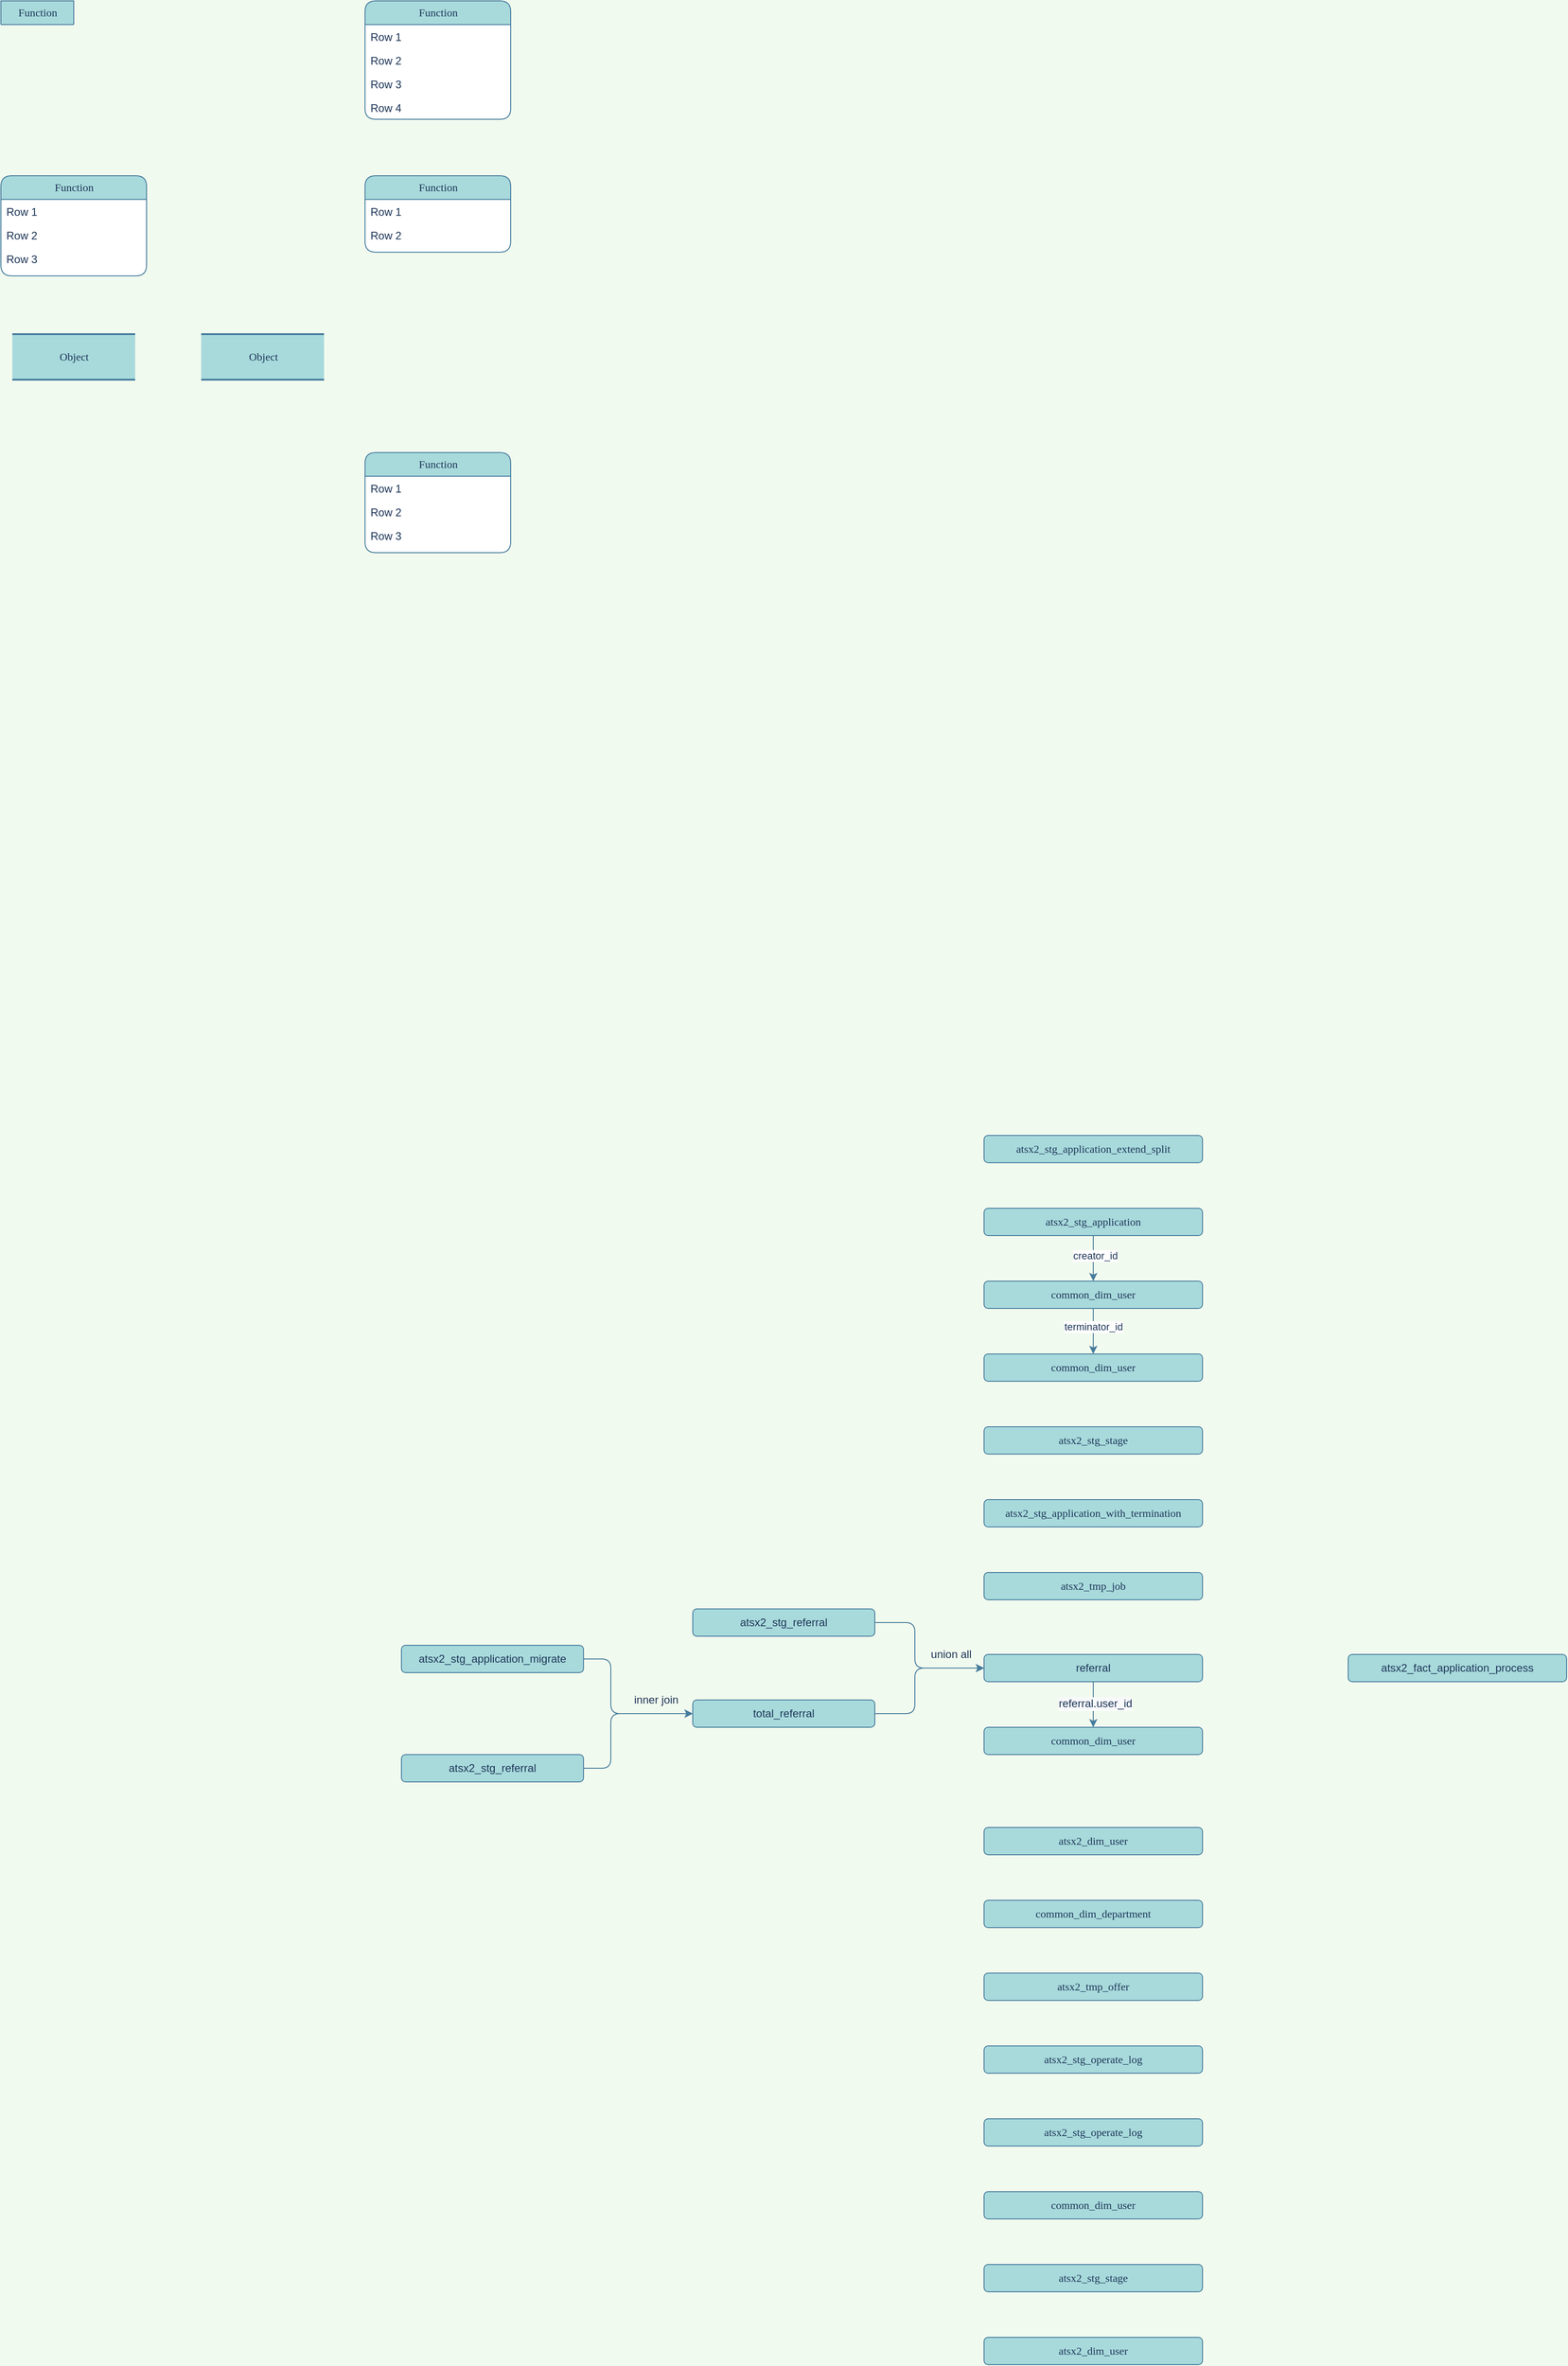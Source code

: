<mxfile version="14.0.0" type="github">
  <diagram name="Page-1" id="b520641d-4fe3-3701-9064-5fc419738815">
    <mxGraphModel dx="1448" dy="826" grid="1" gridSize="10" guides="1" tooltips="1" connect="1" arrows="1" fold="1" page="1" pageScale="1" pageWidth="4681" pageHeight="3300" background="#F1FAEE" math="0" shadow="0">
      <root>
        <mxCell id="0" />
        <mxCell id="1" parent="0" />
        <mxCell id="2debaab0fafb2da2-10" value="Object" style="html=1;rounded=0;shadow=0;comic=0;labelBackgroundColor=none;strokeWidth=2;fontFamily=Verdana;fontSize=12;align=center;shape=mxgraph.ios7ui.horLines;fillColor=#A8DADC;strokeColor=#457B9D;fontColor=#1D3557;" parent="1" vertex="1">
          <mxGeometry x="172.5" y="440" width="135" height="50" as="geometry" />
        </mxCell>
        <mxCell id="21ea969265ad0168-6" value="Function" style="swimlane;html=1;fontStyle=0;childLayout=stackLayout;horizontal=1;startSize=26;fillColor=#A8DADC;horizontalStack=0;resizeParent=1;resizeLast=0;collapsible=1;marginBottom=0;swimlaneFillColor=#ffffff;align=center;rounded=1;shadow=0;comic=0;labelBackgroundColor=none;strokeWidth=1;fontFamily=Verdana;fontSize=12;strokeColor=#457B9D;fontColor=#1D3557;" parent="1" vertex="1" collapsed="1">
          <mxGeometry x="160" y="74" width="80" height="26" as="geometry">
            <mxRectangle x="160" y="74" width="160" height="110" as="alternateBounds" />
          </mxGeometry>
        </mxCell>
        <mxCell id="21ea969265ad0168-7" value="Row 1" style="text;html=1;strokeColor=none;fillColor=none;spacingLeft=4;spacingRight=4;whiteSpace=wrap;overflow=hidden;rotatable=0;points=[[0,0.5],[1,0.5]];portConstraint=eastwest;fontColor=#1D3557;" parent="21ea969265ad0168-6" vertex="1">
          <mxGeometry y="26" width="80" height="26" as="geometry" />
        </mxCell>
        <mxCell id="21ea969265ad0168-8" value="Row 2" style="text;html=1;strokeColor=none;fillColor=none;spacingLeft=4;spacingRight=4;whiteSpace=wrap;overflow=hidden;rotatable=0;points=[[0,0.5],[1,0.5]];portConstraint=eastwest;fontColor=#1D3557;" parent="21ea969265ad0168-6" vertex="1">
          <mxGeometry y="52" width="80" height="26" as="geometry" />
        </mxCell>
        <mxCell id="21ea969265ad0168-9" value="Row 3" style="text;html=1;strokeColor=none;fillColor=none;spacingLeft=4;spacingRight=4;whiteSpace=wrap;overflow=hidden;rotatable=0;points=[[0,0.5],[1,0.5]];portConstraint=eastwest;fontColor=#1D3557;" parent="21ea969265ad0168-6" vertex="1">
          <mxGeometry y="78" width="80" height="26" as="geometry" />
        </mxCell>
        <mxCell id="21ea969265ad0168-10" value="Function" style="swimlane;html=1;fontStyle=0;childLayout=stackLayout;horizontal=1;startSize=26;fillColor=#A8DADC;horizontalStack=0;resizeParent=1;resizeLast=0;collapsible=1;marginBottom=0;swimlaneFillColor=#ffffff;align=center;rounded=1;shadow=0;comic=0;labelBackgroundColor=none;strokeWidth=1;fontFamily=Verdana;fontSize=12;strokeColor=#457B9D;fontColor=#1D3557;" parent="1" vertex="1">
          <mxGeometry x="560" y="74" width="160" height="130" as="geometry" />
        </mxCell>
        <mxCell id="21ea969265ad0168-11" value="Row 1" style="text;html=1;strokeColor=none;fillColor=none;spacingLeft=4;spacingRight=4;whiteSpace=wrap;overflow=hidden;rotatable=0;points=[[0,0.5],[1,0.5]];portConstraint=eastwest;fontColor=#1D3557;" parent="21ea969265ad0168-10" vertex="1">
          <mxGeometry y="26" width="160" height="26" as="geometry" />
        </mxCell>
        <mxCell id="21ea969265ad0168-12" value="Row 2" style="text;html=1;strokeColor=none;fillColor=none;spacingLeft=4;spacingRight=4;whiteSpace=wrap;overflow=hidden;rotatable=0;points=[[0,0.5],[1,0.5]];portConstraint=eastwest;fontColor=#1D3557;" parent="21ea969265ad0168-10" vertex="1">
          <mxGeometry y="52" width="160" height="26" as="geometry" />
        </mxCell>
        <mxCell id="21ea969265ad0168-52" value="Row 3" style="text;html=1;strokeColor=none;fillColor=none;spacingLeft=4;spacingRight=4;whiteSpace=wrap;overflow=hidden;rotatable=0;points=[[0,0.5],[1,0.5]];portConstraint=eastwest;fontColor=#1D3557;" parent="21ea969265ad0168-10" vertex="1">
          <mxGeometry y="78" width="160" height="26" as="geometry" />
        </mxCell>
        <mxCell id="21ea969265ad0168-13" value="Row 4" style="text;html=1;strokeColor=none;fillColor=none;spacingLeft=4;spacingRight=4;whiteSpace=wrap;overflow=hidden;rotatable=0;points=[[0,0.5],[1,0.5]];portConstraint=eastwest;fontColor=#1D3557;" parent="21ea969265ad0168-10" vertex="1">
          <mxGeometry y="104" width="160" height="26" as="geometry" />
        </mxCell>
        <mxCell id="21ea969265ad0168-14" value="Function" style="swimlane;html=1;fontStyle=0;childLayout=stackLayout;horizontal=1;startSize=26;fillColor=#A8DADC;horizontalStack=0;resizeParent=1;resizeLast=0;collapsible=1;marginBottom=0;swimlaneFillColor=#ffffff;align=center;rounded=1;shadow=0;comic=0;labelBackgroundColor=none;strokeWidth=1;fontFamily=Verdana;fontSize=12;strokeColor=#457B9D;fontColor=#1D3557;" parent="1" vertex="1">
          <mxGeometry x="160" y="266" width="160" height="110" as="geometry" />
        </mxCell>
        <mxCell id="21ea969265ad0168-15" value="Row 1" style="text;html=1;strokeColor=none;fillColor=none;spacingLeft=4;spacingRight=4;whiteSpace=wrap;overflow=hidden;rotatable=0;points=[[0,0.5],[1,0.5]];portConstraint=eastwest;fontColor=#1D3557;" parent="21ea969265ad0168-14" vertex="1">
          <mxGeometry y="26" width="160" height="26" as="geometry" />
        </mxCell>
        <mxCell id="21ea969265ad0168-16" value="Row 2" style="text;html=1;strokeColor=none;fillColor=none;spacingLeft=4;spacingRight=4;whiteSpace=wrap;overflow=hidden;rotatable=0;points=[[0,0.5],[1,0.5]];portConstraint=eastwest;fontColor=#1D3557;" parent="21ea969265ad0168-14" vertex="1">
          <mxGeometry y="52" width="160" height="26" as="geometry" />
        </mxCell>
        <mxCell id="21ea969265ad0168-17" value="Row 3" style="text;html=1;strokeColor=none;fillColor=none;spacingLeft=4;spacingRight=4;whiteSpace=wrap;overflow=hidden;rotatable=0;points=[[0,0.5],[1,0.5]];portConstraint=eastwest;fontColor=#1D3557;" parent="21ea969265ad0168-14" vertex="1">
          <mxGeometry y="78" width="160" height="26" as="geometry" />
        </mxCell>
        <mxCell id="21ea969265ad0168-22" value="Function" style="swimlane;html=1;fontStyle=0;childLayout=stackLayout;horizontal=1;startSize=26;fillColor=#A8DADC;horizontalStack=0;resizeParent=1;resizeLast=0;collapsible=1;marginBottom=0;swimlaneFillColor=#ffffff;align=center;rounded=1;shadow=0;comic=0;labelBackgroundColor=none;strokeWidth=1;fontFamily=Verdana;fontSize=12;strokeColor=#457B9D;fontColor=#1D3557;" parent="1" vertex="1">
          <mxGeometry x="560" y="266" width="160" height="84" as="geometry" />
        </mxCell>
        <mxCell id="21ea969265ad0168-23" value="Row 1" style="text;html=1;strokeColor=none;fillColor=none;spacingLeft=4;spacingRight=4;whiteSpace=wrap;overflow=hidden;rotatable=0;points=[[0,0.5],[1,0.5]];portConstraint=eastwest;fontColor=#1D3557;" parent="21ea969265ad0168-22" vertex="1">
          <mxGeometry y="26" width="160" height="26" as="geometry" />
        </mxCell>
        <mxCell id="21ea969265ad0168-24" value="Row 2" style="text;html=1;strokeColor=none;fillColor=none;spacingLeft=4;spacingRight=4;whiteSpace=wrap;overflow=hidden;rotatable=0;points=[[0,0.5],[1,0.5]];portConstraint=eastwest;fontColor=#1D3557;" parent="21ea969265ad0168-22" vertex="1">
          <mxGeometry y="52" width="160" height="26" as="geometry" />
        </mxCell>
        <mxCell id="21ea969265ad0168-26" value="Function" style="swimlane;html=1;fontStyle=0;childLayout=stackLayout;horizontal=1;startSize=26;fillColor=#A8DADC;horizontalStack=0;resizeParent=1;resizeLast=0;collapsible=1;marginBottom=0;swimlaneFillColor=#ffffff;align=center;rounded=1;shadow=0;comic=0;labelBackgroundColor=none;strokeWidth=1;fontFamily=Verdana;fontSize=12;strokeColor=#457B9D;fontColor=#1D3557;" parent="1" vertex="1">
          <mxGeometry x="560" y="570" width="160" height="110" as="geometry" />
        </mxCell>
        <mxCell id="21ea969265ad0168-27" value="Row 1" style="text;html=1;strokeColor=none;fillColor=none;spacingLeft=4;spacingRight=4;whiteSpace=wrap;overflow=hidden;rotatable=0;points=[[0,0.5],[1,0.5]];portConstraint=eastwest;fontColor=#1D3557;" parent="21ea969265ad0168-26" vertex="1">
          <mxGeometry y="26" width="160" height="26" as="geometry" />
        </mxCell>
        <mxCell id="21ea969265ad0168-28" value="Row 2" style="text;html=1;strokeColor=none;fillColor=none;spacingLeft=4;spacingRight=4;whiteSpace=wrap;overflow=hidden;rotatable=0;points=[[0,0.5],[1,0.5]];portConstraint=eastwest;fontColor=#1D3557;" parent="21ea969265ad0168-26" vertex="1">
          <mxGeometry y="52" width="160" height="26" as="geometry" />
        </mxCell>
        <mxCell id="21ea969265ad0168-29" value="Row 3" style="text;html=1;strokeColor=none;fillColor=none;spacingLeft=4;spacingRight=4;whiteSpace=wrap;overflow=hidden;rotatable=0;points=[[0,0.5],[1,0.5]];portConstraint=eastwest;fontColor=#1D3557;" parent="21ea969265ad0168-26" vertex="1">
          <mxGeometry y="78" width="160" height="26" as="geometry" />
        </mxCell>
        <mxCell id="21ea969265ad0168-30" value="Object" style="html=1;rounded=0;shadow=0;comic=0;labelBackgroundColor=none;strokeWidth=2;fontFamily=Verdana;fontSize=12;align=center;shape=mxgraph.ios7ui.horLines;fillColor=#A8DADC;strokeColor=#457B9D;fontColor=#1D3557;" parent="1" vertex="1">
          <mxGeometry x="380" y="440" width="135" height="50" as="geometry" />
        </mxCell>
        <mxCell id="_7zstpGPQZ-7KqbivNWj-87" style="edgeStyle=orthogonalEdgeStyle;curved=0;rounded=1;sketch=0;orthogonalLoop=1;jettySize=auto;html=1;exitX=1;exitY=0.5;exitDx=0;exitDy=0;entryX=0;entryY=0.5;entryDx=0;entryDy=0;strokeColor=#457B9D;fillColor=#A8DADC;fontColor=#1D3557;" edge="1" parent="1" source="_7zstpGPQZ-7KqbivNWj-82" target="_7zstpGPQZ-7KqbivNWj-84">
          <mxGeometry relative="1" as="geometry">
            <Array as="points">
              <mxPoint x="830" y="1895" />
              <mxPoint x="830" y="1955" />
            </Array>
          </mxGeometry>
        </mxCell>
        <mxCell id="_7zstpGPQZ-7KqbivNWj-82" value="atsx2_stg_application_migrate" style="rounded=1;whiteSpace=wrap;html=1;sketch=0;strokeColor=#457B9D;fillColor=#A8DADC;fontColor=#1D3557;" vertex="1" parent="1">
          <mxGeometry x="600" y="1880" width="200" height="30" as="geometry" />
        </mxCell>
        <mxCell id="_7zstpGPQZ-7KqbivNWj-86" style="edgeStyle=orthogonalEdgeStyle;curved=0;rounded=1;sketch=0;orthogonalLoop=1;jettySize=auto;html=1;exitX=1;exitY=0.5;exitDx=0;exitDy=0;entryX=0;entryY=0.5;entryDx=0;entryDy=0;strokeColor=#457B9D;fillColor=#A8DADC;fontColor=#1D3557;" edge="1" parent="1" source="_7zstpGPQZ-7KqbivNWj-83" target="_7zstpGPQZ-7KqbivNWj-84">
          <mxGeometry relative="1" as="geometry">
            <Array as="points">
              <mxPoint x="760" y="2015" />
              <mxPoint x="830" y="2015" />
              <mxPoint x="830" y="1965" />
            </Array>
          </mxGeometry>
        </mxCell>
        <mxCell id="_7zstpGPQZ-7KqbivNWj-83" value="atsx2_stg_referral" style="rounded=1;whiteSpace=wrap;html=1;sketch=0;strokeColor=#457B9D;fillColor=#A8DADC;fontColor=#1D3557;" vertex="1" parent="1">
          <mxGeometry x="600" y="2000" width="200" height="30" as="geometry" />
        </mxCell>
        <mxCell id="_7zstpGPQZ-7KqbivNWj-94" style="edgeStyle=orthogonalEdgeStyle;curved=0;rounded=1;sketch=0;orthogonalLoop=1;jettySize=auto;html=1;exitX=1;exitY=0.5;exitDx=0;exitDy=0;entryX=0;entryY=0.5;entryDx=0;entryDy=0;strokeColor=#457B9D;fillColor=#A8DADC;fontColor=#1D3557;" edge="1" parent="1" source="_7zstpGPQZ-7KqbivNWj-84" target="_7zstpGPQZ-7KqbivNWj-91">
          <mxGeometry relative="1" as="geometry">
            <Array as="points">
              <mxPoint x="1164" y="1955" />
              <mxPoint x="1164" y="1905" />
            </Array>
          </mxGeometry>
        </mxCell>
        <mxCell id="_7zstpGPQZ-7KqbivNWj-84" value="total_referral" style="rounded=1;whiteSpace=wrap;html=1;sketch=0;strokeColor=#457B9D;fillColor=#A8DADC;fontColor=#1D3557;" vertex="1" parent="1">
          <mxGeometry x="920" y="1940" width="200" height="30" as="geometry" />
        </mxCell>
        <mxCell id="_7zstpGPQZ-7KqbivNWj-89" value="inner join" style="text;html=1;strokeColor=none;fillColor=none;align=center;verticalAlign=middle;whiteSpace=wrap;rounded=0;sketch=0;fontColor=#1D3557;" vertex="1" parent="1">
          <mxGeometry x="850" y="1930" width="60" height="20" as="geometry" />
        </mxCell>
        <mxCell id="_7zstpGPQZ-7KqbivNWj-95" style="edgeStyle=orthogonalEdgeStyle;curved=0;rounded=1;sketch=0;orthogonalLoop=1;jettySize=auto;html=1;exitX=1;exitY=0.5;exitDx=0;exitDy=0;entryX=0;entryY=0.5;entryDx=0;entryDy=0;strokeColor=#457B9D;fillColor=#A8DADC;fontColor=#1D3557;" edge="1" parent="1" source="_7zstpGPQZ-7KqbivNWj-90" target="_7zstpGPQZ-7KqbivNWj-91">
          <mxGeometry relative="1" as="geometry">
            <Array as="points">
              <mxPoint x="1164" y="1855" />
              <mxPoint x="1164" y="1905" />
            </Array>
          </mxGeometry>
        </mxCell>
        <mxCell id="_7zstpGPQZ-7KqbivNWj-90" value="atsx2_stg_referral" style="rounded=1;whiteSpace=wrap;html=1;sketch=0;strokeColor=#457B9D;fillColor=#A8DADC;fontColor=#1D3557;" vertex="1" parent="1">
          <mxGeometry x="920" y="1840" width="200" height="30" as="geometry" />
        </mxCell>
        <mxCell id="_7zstpGPQZ-7KqbivNWj-112" style="edgeStyle=orthogonalEdgeStyle;curved=0;rounded=1;sketch=0;orthogonalLoop=1;jettySize=auto;html=1;exitX=0.5;exitY=1;exitDx=0;exitDy=0;entryX=0.5;entryY=0;entryDx=0;entryDy=0;strokeColor=#457B9D;fillColor=#A8DADC;fontColor=#1D3557;" edge="1" parent="1" source="_7zstpGPQZ-7KqbivNWj-91" target="_7zstpGPQZ-7KqbivNWj-111">
          <mxGeometry relative="1" as="geometry" />
        </mxCell>
        <mxCell id="_7zstpGPQZ-7KqbivNWj-113" value="&lt;span style=&quot;font-size: 12px ; background-color: rgb(248 , 249 , 250)&quot;&gt;referral.user_id&lt;/span&gt;" style="edgeLabel;html=1;align=center;verticalAlign=middle;resizable=0;points=[];fontColor=#1D3557;" vertex="1" connectable="0" parent="_7zstpGPQZ-7KqbivNWj-112">
          <mxGeometry x="-0.044" y="2" relative="1" as="geometry">
            <mxPoint as="offset" />
          </mxGeometry>
        </mxCell>
        <mxCell id="_7zstpGPQZ-7KqbivNWj-91" value="referral" style="rounded=1;whiteSpace=wrap;html=1;sketch=0;strokeColor=#457B9D;fillColor=#A8DADC;fontColor=#1D3557;" vertex="1" parent="1">
          <mxGeometry x="1240" y="1890" width="240" height="30" as="geometry" />
        </mxCell>
        <mxCell id="_7zstpGPQZ-7KqbivNWj-96" value="union all" style="text;html=1;strokeColor=none;fillColor=none;align=center;verticalAlign=middle;whiteSpace=wrap;rounded=0;sketch=0;fontColor=#1D3557;" vertex="1" parent="1">
          <mxGeometry x="1174" y="1880" width="60" height="20" as="geometry" />
        </mxCell>
        <mxCell id="_7zstpGPQZ-7KqbivNWj-97" value="&lt;span style=&quot;font-family: &amp;#34;verdana&amp;#34;&quot;&gt;atsx2_stg_application_extend_split&lt;/span&gt;" style="rounded=1;whiteSpace=wrap;html=1;sketch=0;strokeColor=#457B9D;fillColor=#A8DADC;fontColor=#1D3557;" vertex="1" parent="1">
          <mxGeometry x="1240" y="1320" width="240" height="30" as="geometry" />
        </mxCell>
        <mxCell id="_7zstpGPQZ-7KqbivNWj-104" style="edgeStyle=orthogonalEdgeStyle;curved=0;rounded=1;sketch=0;orthogonalLoop=1;jettySize=auto;html=1;exitX=0.5;exitY=1;exitDx=0;exitDy=0;strokeColor=#457B9D;fillColor=#A8DADC;fontColor=#1D3557;" edge="1" parent="1" source="_7zstpGPQZ-7KqbivNWj-98" target="_7zstpGPQZ-7KqbivNWj-99">
          <mxGeometry relative="1" as="geometry" />
        </mxCell>
        <mxCell id="_7zstpGPQZ-7KqbivNWj-105" value="&lt;span style=&quot;font-size: 11px&quot;&gt;creator_id&lt;/span&gt;" style="edgeLabel;html=1;align=center;verticalAlign=middle;resizable=0;points=[];fontColor=#1D3557;" vertex="1" connectable="0" parent="_7zstpGPQZ-7KqbivNWj-104">
          <mxGeometry x="-0.13" y="2" relative="1" as="geometry">
            <mxPoint as="offset" />
          </mxGeometry>
        </mxCell>
        <mxCell id="_7zstpGPQZ-7KqbivNWj-98" value="&lt;span style=&quot;font-family: &amp;#34;verdana&amp;#34;&quot;&gt;atsx2_stg_application&lt;/span&gt;" style="rounded=1;whiteSpace=wrap;html=1;sketch=0;strokeColor=#457B9D;fillColor=#A8DADC;fontColor=#1D3557;" vertex="1" parent="1">
          <mxGeometry x="1240" y="1400" width="240" height="30" as="geometry" />
        </mxCell>
        <mxCell id="_7zstpGPQZ-7KqbivNWj-106" style="edgeStyle=orthogonalEdgeStyle;curved=0;rounded=1;sketch=0;orthogonalLoop=1;jettySize=auto;html=1;exitX=0.5;exitY=1;exitDx=0;exitDy=0;strokeColor=#457B9D;fillColor=#A8DADC;fontColor=#1D3557;" edge="1" parent="1" source="_7zstpGPQZ-7KqbivNWj-99" target="_7zstpGPQZ-7KqbivNWj-100">
          <mxGeometry relative="1" as="geometry" />
        </mxCell>
        <mxCell id="_7zstpGPQZ-7KqbivNWj-107" value="terminator_id" style="edgeLabel;html=1;align=center;verticalAlign=middle;resizable=0;points=[];fontColor=#1D3557;" vertex="1" connectable="0" parent="_7zstpGPQZ-7KqbivNWj-106">
          <mxGeometry y="2" relative="1" as="geometry">
            <mxPoint x="-2" y="-5" as="offset" />
          </mxGeometry>
        </mxCell>
        <mxCell id="_7zstpGPQZ-7KqbivNWj-99" value="&lt;span style=&quot;font-family: &amp;#34;verdana&amp;#34;&quot;&gt;common_dim_user&lt;/span&gt;" style="rounded=1;whiteSpace=wrap;html=1;sketch=0;strokeColor=#457B9D;fillColor=#A8DADC;fontColor=#1D3557;" vertex="1" parent="1">
          <mxGeometry x="1240" y="1480" width="240" height="30" as="geometry" />
        </mxCell>
        <mxCell id="_7zstpGPQZ-7KqbivNWj-100" value="&lt;span style=&quot;font-family: &amp;#34;verdana&amp;#34;&quot;&gt;common_dim_user&lt;/span&gt;" style="rounded=1;whiteSpace=wrap;html=1;sketch=0;strokeColor=#457B9D;fillColor=#A8DADC;fontColor=#1D3557;" vertex="1" parent="1">
          <mxGeometry x="1240" y="1560" width="240" height="30" as="geometry" />
        </mxCell>
        <mxCell id="_7zstpGPQZ-7KqbivNWj-101" value="&lt;span style=&quot;font-family: &amp;#34;verdana&amp;#34;&quot;&gt;atsx2_stg_stage&lt;/span&gt;" style="rounded=1;whiteSpace=wrap;html=1;sketch=0;strokeColor=#457B9D;fillColor=#A8DADC;fontColor=#1D3557;" vertex="1" parent="1">
          <mxGeometry x="1240" y="1640" width="240" height="30" as="geometry" />
        </mxCell>
        <mxCell id="_7zstpGPQZ-7KqbivNWj-102" value="&lt;font face=&quot;verdana&quot;&gt;atsx2_stg_application_with_termination&lt;/font&gt;" style="rounded=1;whiteSpace=wrap;html=1;sketch=0;strokeColor=#457B9D;fillColor=#A8DADC;fontColor=#1D3557;" vertex="1" parent="1">
          <mxGeometry x="1240" y="1720" width="240" height="30" as="geometry" />
        </mxCell>
        <mxCell id="_7zstpGPQZ-7KqbivNWj-103" value="&lt;span style=&quot;font-family: &amp;#34;verdana&amp;#34;&quot;&gt;atsx2_tmp_job&lt;/span&gt;" style="rounded=1;whiteSpace=wrap;html=1;sketch=0;strokeColor=#457B9D;fillColor=#A8DADC;fontColor=#1D3557;" vertex="1" parent="1">
          <mxGeometry x="1240" y="1800" width="240" height="30" as="geometry" />
        </mxCell>
        <mxCell id="_7zstpGPQZ-7KqbivNWj-110" value="atsx2_fact_application_process" style="rounded=1;whiteSpace=wrap;html=1;sketch=0;strokeColor=#457B9D;fillColor=#A8DADC;fontColor=#1D3557;" vertex="1" parent="1">
          <mxGeometry x="1640" y="1890" width="240" height="30" as="geometry" />
        </mxCell>
        <mxCell id="_7zstpGPQZ-7KqbivNWj-111" value="&lt;span style=&quot;font-family: &amp;#34;verdana&amp;#34;&quot;&gt;common_dim_user&lt;/span&gt;" style="rounded=1;whiteSpace=wrap;html=1;sketch=0;strokeColor=#457B9D;fillColor=#A8DADC;fontColor=#1D3557;" vertex="1" parent="1">
          <mxGeometry x="1240" y="1970" width="240" height="30" as="geometry" />
        </mxCell>
        <mxCell id="_7zstpGPQZ-7KqbivNWj-114" value="&lt;font face=&quot;verdana&quot;&gt;atsx2_dim_user&lt;/font&gt;" style="rounded=1;whiteSpace=wrap;html=1;sketch=0;strokeColor=#457B9D;fillColor=#A8DADC;fontColor=#1D3557;" vertex="1" parent="1">
          <mxGeometry x="1240" y="2080" width="240" height="30" as="geometry" />
        </mxCell>
        <mxCell id="_7zstpGPQZ-7KqbivNWj-115" value="&lt;font face=&quot;verdana&quot;&gt;common_dim_department&lt;/font&gt;" style="rounded=1;whiteSpace=wrap;html=1;sketch=0;strokeColor=#457B9D;fillColor=#A8DADC;fontColor=#1D3557;" vertex="1" parent="1">
          <mxGeometry x="1240" y="2160" width="240" height="30" as="geometry" />
        </mxCell>
        <mxCell id="_7zstpGPQZ-7KqbivNWj-116" value="&lt;font face=&quot;verdana&quot;&gt;atsx2_tmp_offer&lt;/font&gt;" style="rounded=1;whiteSpace=wrap;html=1;sketch=0;strokeColor=#457B9D;fillColor=#A8DADC;fontColor=#1D3557;" vertex="1" parent="1">
          <mxGeometry x="1240" y="2240" width="240" height="30" as="geometry" />
        </mxCell>
        <mxCell id="_7zstpGPQZ-7KqbivNWj-117" value="&lt;font face=&quot;verdana&quot;&gt;atsx2_stg_operate_log&lt;/font&gt;" style="rounded=1;whiteSpace=wrap;html=1;sketch=0;strokeColor=#457B9D;fillColor=#A8DADC;fontColor=#1D3557;" vertex="1" parent="1">
          <mxGeometry x="1240" y="2320" width="240" height="30" as="geometry" />
        </mxCell>
        <mxCell id="_7zstpGPQZ-7KqbivNWj-118" value="&lt;font face=&quot;verdana&quot;&gt;atsx2_stg_operate_log&lt;/font&gt;" style="rounded=1;whiteSpace=wrap;html=1;sketch=0;strokeColor=#457B9D;fillColor=#A8DADC;fontColor=#1D3557;" vertex="1" parent="1">
          <mxGeometry x="1240" y="2400" width="240" height="30" as="geometry" />
        </mxCell>
        <mxCell id="_7zstpGPQZ-7KqbivNWj-119" value="&lt;font face=&quot;verdana&quot;&gt;common_dim_user&lt;/font&gt;" style="rounded=1;whiteSpace=wrap;html=1;sketch=0;strokeColor=#457B9D;fillColor=#A8DADC;fontColor=#1D3557;" vertex="1" parent="1">
          <mxGeometry x="1240" y="2480" width="240" height="30" as="geometry" />
        </mxCell>
        <mxCell id="_7zstpGPQZ-7KqbivNWj-120" value="&lt;font face=&quot;verdana&quot;&gt;atsx2_stg_stage&lt;/font&gt;" style="rounded=1;whiteSpace=wrap;html=1;sketch=0;strokeColor=#457B9D;fillColor=#A8DADC;fontColor=#1D3557;" vertex="1" parent="1">
          <mxGeometry x="1240" y="2560" width="240" height="30" as="geometry" />
        </mxCell>
        <mxCell id="_7zstpGPQZ-7KqbivNWj-121" value="&lt;font face=&quot;verdana&quot;&gt;atsx2_dim_user&lt;/font&gt;" style="rounded=1;whiteSpace=wrap;html=1;sketch=0;strokeColor=#457B9D;fillColor=#A8DADC;fontColor=#1D3557;" vertex="1" parent="1">
          <mxGeometry x="1240" y="2640" width="240" height="30" as="geometry" />
        </mxCell>
      </root>
    </mxGraphModel>
  </diagram>
</mxfile>
